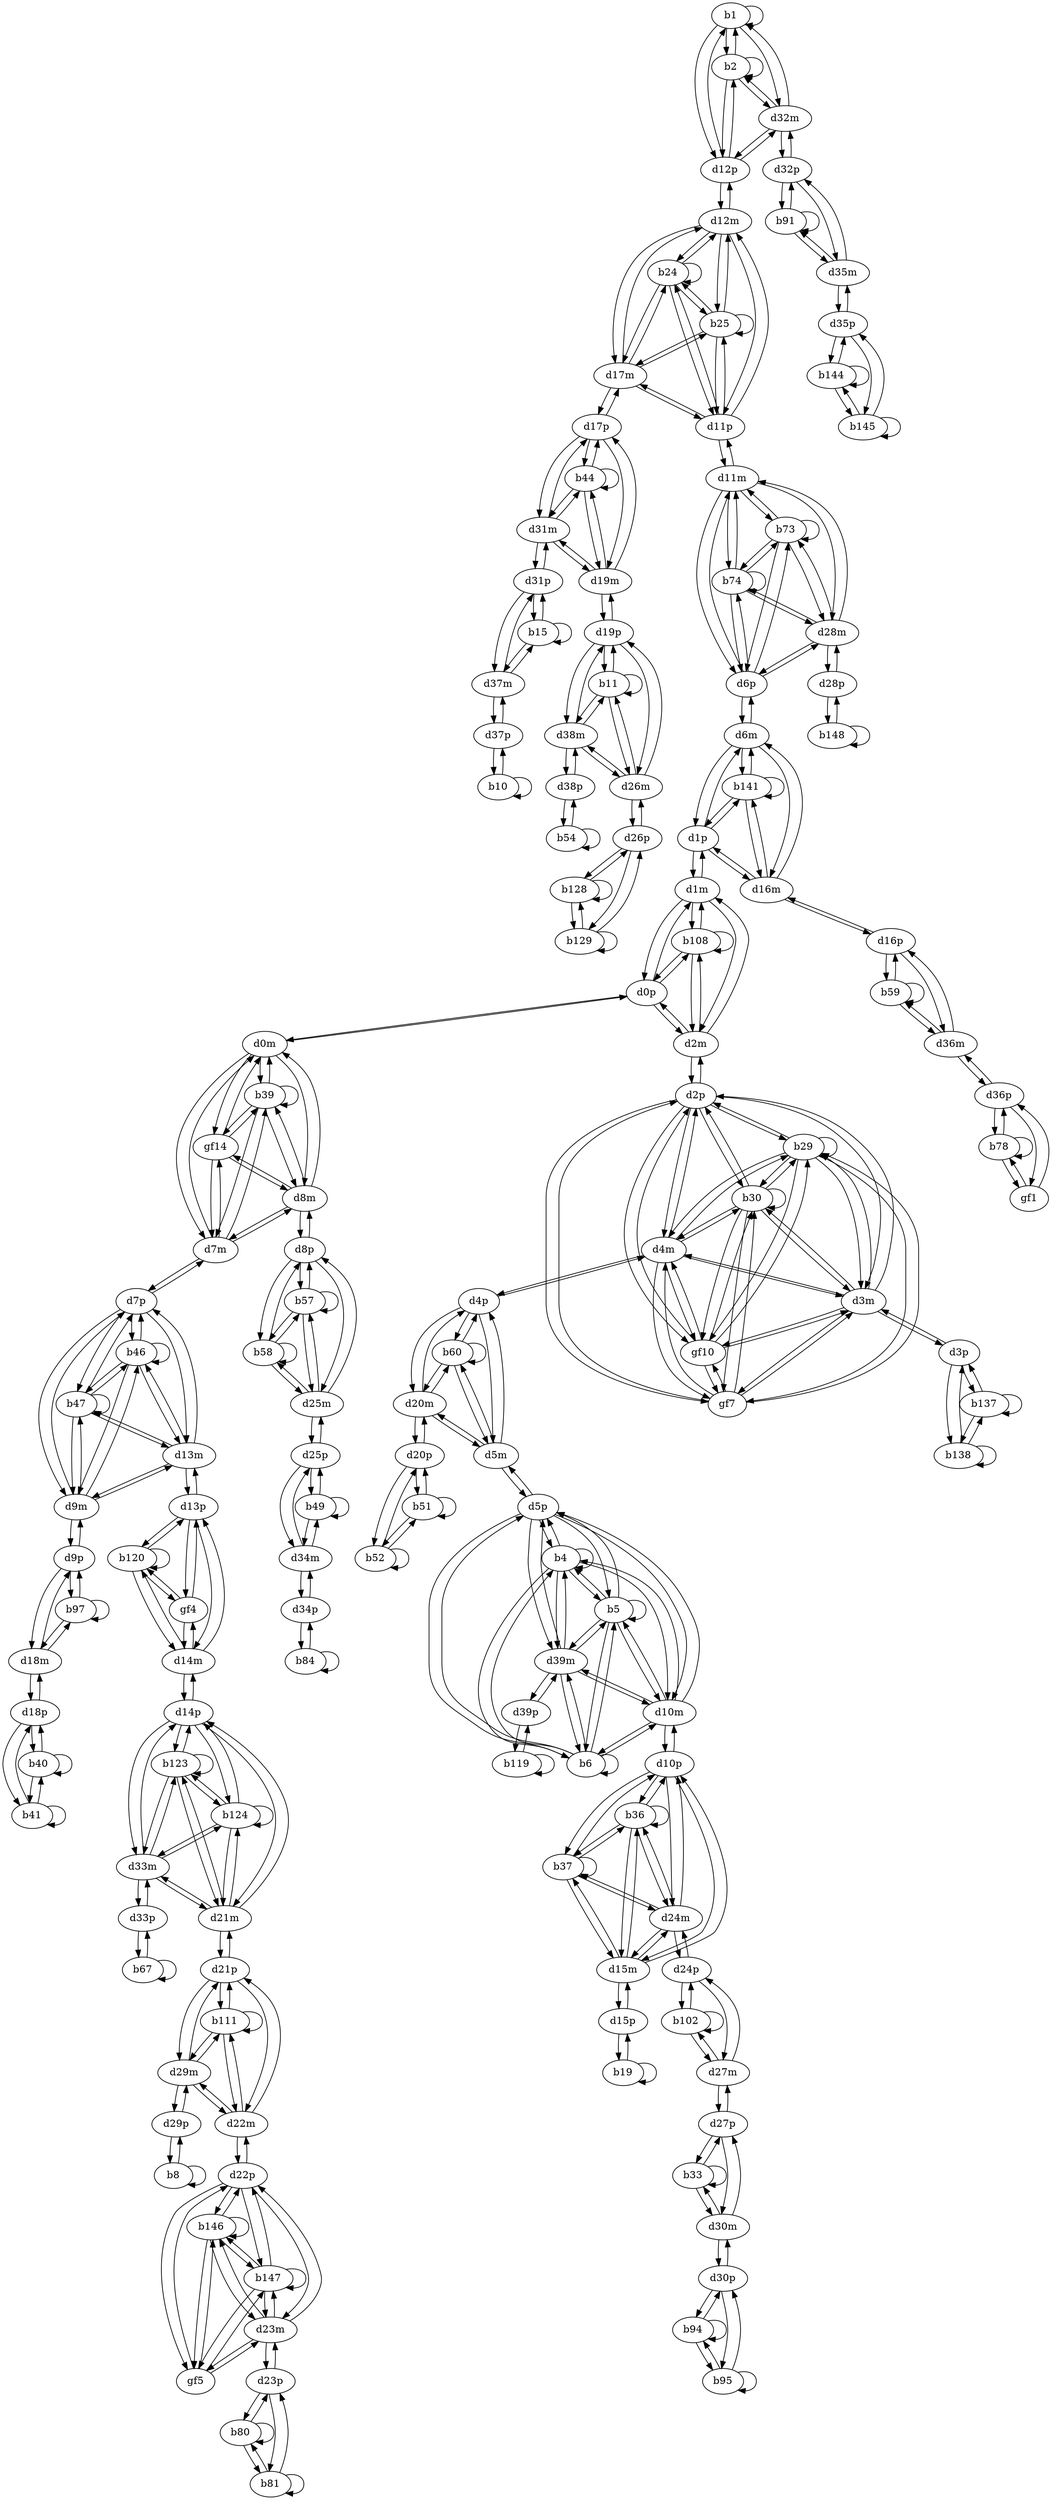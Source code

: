 digraph G {
  b1;
  b2;
  b4;
  b5;
  b6;
  b8;
  b10;
  b11;
  b15;
  b19;
  b24;
  b25;
  b29;
  b30;
  gf7;
  gf10;
  b33;
  b36;
  b37;
  b39;
  gf14;
  b40;
  b41;
  b44;
  b46;
  b47;
  b49;
  b51;
  b52;
  b54;
  b57;
  b58;
  b59;
  b60;
  b67;
  b73;
  b74;
  b78;
  gf1;
  b80;
  b81;
  b84;
  b91;
  b94;
  b95;
  b97;
  b102;
  b108;
  b111;
  b119;
  b120;
  gf4;
  b123;
  b124;
  b128;
  b129;
  b137;
  b138;
  b141;
  b144;
  b145;
  b146;
  b147;
  gf5;
  b148;
  d0m;
  d0p;
  d1m;
  d1p;
  d2m;
  d2p;
  d3m;
  d3p;
  d4m;
  d4p;
  d5m;
  d5p;
  d6m;
  d6p;
  d7m;
  d7p;
  d8m;
  d8p;
  d9m;
  d9p;
  d10m;
  d10p;
  d11m;
  d11p;
  d12m;
  d12p;
  d13m;
  d13p;
  d14m;
  d14p;
  d15m;
  d15p;
  d16m;
  d16p;
  d17m;
  d17p;
  d18m;
  d18p;
  d19m;
  d19p;
  d20m;
  d20p;
  d21m;
  d21p;
  d22m;
  d22p;
  d23m;
  d23p;
  d24m;
  d24p;
  d25m;
  d25p;
  d26m;
  d26p;
  d27m;
  d27p;
  d28m;
  d28p;
  d29m;
  d29p;
  d30m;
  d30p;
  d31m;
  d31p;
  d32m;
  d32p;
  d33m;
  d33p;
  d34m;
  d34p;
  d35m;
  d35p;
  d36m;
  d36p;
  d37m;
  d37p;
  d38m;
  d38p;
  d39m;
  d39p;
  b1 -> b1;
  b1 -> b2;
  b2 -> b1;
  b2 -> b2;
  b4 -> b4;
  b4 -> b5;
  b4 -> b6;
  b5 -> b4;
  b5 -> b5;
  b5 -> b6;
  b6 -> b4;
  b6 -> b5;
  b6 -> b6;
  b8 -> b8;
  b10 -> b10;
  b11 -> b11;
  b15 -> b15;
  b19 -> b19;
  b24 -> b24;
  b24 -> b25;
  b25 -> b24;
  b25 -> b25;
  b29 -> b29;
  b29 -> b30;
  b29 -> gf7;
  b29 -> gf10;
  b30 -> b29;
  b30 -> b30;
  b30 -> gf7;
  b30 -> gf10;
  gf7 -> b29;
  gf7 -> b30;
  gf7 -> gf10;
  gf10 -> b29;
  gf10 -> b30;
  gf10 -> gf7;
  b33 -> b33;
  b36 -> b36;
  b36 -> b37;
  b37 -> b36;
  b37 -> b37;
  b39 -> b39;
  b39 -> gf14;
  gf14 -> b39;
  b40 -> b40;
  b40 -> b41;
  b41 -> b40;
  b41 -> b41;
  b44 -> b44;
  b46 -> b46;
  b46 -> b47;
  b47 -> b46;
  b47 -> b47;
  b49 -> b49;
  b51 -> b51;
  b51 -> b52;
  b52 -> b51;
  b52 -> b52;
  b54 -> b54;
  b57 -> b57;
  b57 -> b58;
  b58 -> b57;
  b58 -> b58;
  b59 -> b59;
  b60 -> b60;
  b67 -> b67;
  b73 -> b73;
  b73 -> b74;
  b74 -> b73;
  b74 -> b74;
  b78 -> b78;
  b78 -> gf1;
  gf1 -> b78;
  b80 -> b80;
  b80 -> b81;
  b81 -> b80;
  b81 -> b81;
  b84 -> b84;
  b91 -> b91;
  b94 -> b94;
  b94 -> b95;
  b95 -> b94;
  b95 -> b95;
  b97 -> b97;
  b102 -> b102;
  b108 -> b108;
  b111 -> b111;
  b119 -> b119;
  b120 -> b120;
  b120 -> gf4;
  gf4 -> b120;
  b123 -> b123;
  b123 -> b124;
  b124 -> b123;
  b124 -> b124;
  b128 -> b128;
  b128 -> b129;
  b129 -> b128;
  b129 -> b129;
  b137 -> b137;
  b137 -> b138;
  b138 -> b137;
  b138 -> b138;
  b141 -> b141;
  b144 -> b144;
  b144 -> b145;
  b145 -> b144;
  b145 -> b145;
  b146 -> b146;
  b146 -> b147;
  b146 -> gf5;
  b147 -> b146;
  b147 -> b147;
  b147 -> gf5;
  gf5 -> b146;
  gf5 -> b147;
  b148 -> b148;
  d0m -> d0p;
  d0p -> d0m;
  b39 -> d0m;
  d0m -> b39;
  gf14 -> d0m;
  d0m -> gf14;
  b108 -> d0p;
  d0p -> b108;
  d1m -> d1p;
  d1p -> d1m;
  b108 -> d1m;
  d1m -> b108;
  b141 -> d1p;
  d1p -> b141;
  d2m -> d2p;
  d2p -> d2m;
  b108 -> d2m;
  d2m -> b108;
  b29 -> d2p;
  d2p -> b29;
  b30 -> d2p;
  d2p -> b30;
  gf7 -> d2p;
  d2p -> gf7;
  gf10 -> d2p;
  d2p -> gf10;
  d3m -> d3p;
  d3p -> d3m;
  b29 -> d3m;
  d3m -> b29;
  b30 -> d3m;
  d3m -> b30;
  gf7 -> d3m;
  d3m -> gf7;
  gf10 -> d3m;
  d3m -> gf10;
  b137 -> d3p;
  d3p -> b137;
  b138 -> d3p;
  d3p -> b138;
  d4m -> d4p;
  d4p -> d4m;
  b29 -> d4m;
  d4m -> b29;
  b30 -> d4m;
  d4m -> b30;
  gf7 -> d4m;
  d4m -> gf7;
  gf10 -> d4m;
  d4m -> gf10;
  b60 -> d4p;
  d4p -> b60;
  d5m -> d5p;
  d5p -> d5m;
  b60 -> d5m;
  d5m -> b60;
  b4 -> d5p;
  d5p -> b4;
  b5 -> d5p;
  d5p -> b5;
  b6 -> d5p;
  d5p -> b6;
  d6m -> d6p;
  d6p -> d6m;
  b141 -> d6m;
  d6m -> b141;
  b73 -> d6p;
  d6p -> b73;
  b74 -> d6p;
  d6p -> b74;
  d7m -> d7p;
  d7p -> d7m;
  b39 -> d7m;
  d7m -> b39;
  gf14 -> d7m;
  d7m -> gf14;
  b46 -> d7p;
  d7p -> b46;
  b47 -> d7p;
  d7p -> b47;
  d8m -> d8p;
  d8p -> d8m;
  b39 -> d8m;
  d8m -> b39;
  gf14 -> d8m;
  d8m -> gf14;
  b57 -> d8p;
  d8p -> b57;
  b58 -> d8p;
  d8p -> b58;
  d9m -> d9p;
  d9p -> d9m;
  b46 -> d9m;
  d9m -> b46;
  b47 -> d9m;
  d9m -> b47;
  b97 -> d9p;
  d9p -> b97;
  d10m -> d10p;
  d10p -> d10m;
  b4 -> d10m;
  d10m -> b4;
  b5 -> d10m;
  d10m -> b5;
  b6 -> d10m;
  d10m -> b6;
  b36 -> d10p;
  d10p -> b36;
  b37 -> d10p;
  d10p -> b37;
  d11m -> d11p;
  d11p -> d11m;
  b73 -> d11m;
  d11m -> b73;
  b74 -> d11m;
  d11m -> b74;
  b24 -> d11p;
  d11p -> b24;
  b25 -> d11p;
  d11p -> b25;
  d12m -> d12p;
  d12p -> d12m;
  b24 -> d12m;
  d12m -> b24;
  b25 -> d12m;
  d12m -> b25;
  b1 -> d12p;
  d12p -> b1;
  b2 -> d12p;
  d12p -> b2;
  d13m -> d13p;
  d13p -> d13m;
  b46 -> d13m;
  d13m -> b46;
  b47 -> d13m;
  d13m -> b47;
  b120 -> d13p;
  d13p -> b120;
  gf4 -> d13p;
  d13p -> gf4;
  d14m -> d14p;
  d14p -> d14m;
  b120 -> d14m;
  d14m -> b120;
  gf4 -> d14m;
  d14m -> gf4;
  b123 -> d14p;
  d14p -> b123;
  b124 -> d14p;
  d14p -> b124;
  d15m -> d15p;
  d15p -> d15m;
  b36 -> d15m;
  d15m -> b36;
  b37 -> d15m;
  d15m -> b37;
  b19 -> d15p;
  d15p -> b19;
  d16m -> d16p;
  d16p -> d16m;
  b141 -> d16m;
  d16m -> b141;
  b59 -> d16p;
  d16p -> b59;
  d17m -> d17p;
  d17p -> d17m;
  b24 -> d17m;
  d17m -> b24;
  b25 -> d17m;
  d17m -> b25;
  b44 -> d17p;
  d17p -> b44;
  d18m -> d18p;
  d18p -> d18m;
  b97 -> d18m;
  d18m -> b97;
  b40 -> d18p;
  d18p -> b40;
  b41 -> d18p;
  d18p -> b41;
  d19m -> d19p;
  d19p -> d19m;
  b44 -> d19m;
  d19m -> b44;
  b11 -> d19p;
  d19p -> b11;
  d20m -> d20p;
  d20p -> d20m;
  b60 -> d20m;
  d20m -> b60;
  b51 -> d20p;
  d20p -> b51;
  b52 -> d20p;
  d20p -> b52;
  d21m -> d21p;
  d21p -> d21m;
  b123 -> d21m;
  d21m -> b123;
  b124 -> d21m;
  d21m -> b124;
  b111 -> d21p;
  d21p -> b111;
  d22m -> d22p;
  d22p -> d22m;
  b111 -> d22m;
  d22m -> b111;
  b146 -> d22p;
  d22p -> b146;
  b147 -> d22p;
  d22p -> b147;
  gf5 -> d22p;
  d22p -> gf5;
  d23m -> d23p;
  d23p -> d23m;
  b146 -> d23m;
  d23m -> b146;
  b147 -> d23m;
  d23m -> b147;
  gf5 -> d23m;
  d23m -> gf5;
  b80 -> d23p;
  d23p -> b80;
  b81 -> d23p;
  d23p -> b81;
  d24m -> d24p;
  d24p -> d24m;
  b36 -> d24m;
  d24m -> b36;
  b37 -> d24m;
  d24m -> b37;
  b102 -> d24p;
  d24p -> b102;
  d25m -> d25p;
  d25p -> d25m;
  b57 -> d25m;
  d25m -> b57;
  b58 -> d25m;
  d25m -> b58;
  b49 -> d25p;
  d25p -> b49;
  d26m -> d26p;
  d26p -> d26m;
  b11 -> d26m;
  d26m -> b11;
  b128 -> d26p;
  d26p -> b128;
  b129 -> d26p;
  d26p -> b129;
  d27m -> d27p;
  d27p -> d27m;
  b102 -> d27m;
  d27m -> b102;
  b33 -> d27p;
  d27p -> b33;
  d28m -> d28p;
  d28p -> d28m;
  b73 -> d28m;
  d28m -> b73;
  b74 -> d28m;
  d28m -> b74;
  b148 -> d28p;
  d28p -> b148;
  d29m -> d29p;
  d29p -> d29m;
  b111 -> d29m;
  d29m -> b111;
  b8 -> d29p;
  d29p -> b8;
  d30m -> d30p;
  d30p -> d30m;
  b33 -> d30m;
  d30m -> b33;
  b94 -> d30p;
  d30p -> b94;
  b95 -> d30p;
  d30p -> b95;
  d31m -> d31p;
  d31p -> d31m;
  b44 -> d31m;
  d31m -> b44;
  b15 -> d31p;
  d31p -> b15;
  d32m -> d32p;
  d32p -> d32m;
  b1 -> d32m;
  d32m -> b1;
  b2 -> d32m;
  d32m -> b2;
  b91 -> d32p;
  d32p -> b91;
  d33m -> d33p;
  d33p -> d33m;
  b123 -> d33m;
  d33m -> b123;
  b124 -> d33m;
  d33m -> b124;
  b67 -> d33p;
  d33p -> b67;
  d34m -> d34p;
  d34p -> d34m;
  b49 -> d34m;
  d34m -> b49;
  b84 -> d34p;
  d34p -> b84;
  d35m -> d35p;
  d35p -> d35m;
  b91 -> d35m;
  d35m -> b91;
  b144 -> d35p;
  d35p -> b144;
  b145 -> d35p;
  d35p -> b145;
  d36m -> d36p;
  d36p -> d36m;
  b59 -> d36m;
  d36m -> b59;
  b78 -> d36p;
  d36p -> b78;
  gf1 -> d36p;
  d36p -> gf1;
  d37m -> d37p;
  d37p -> d37m;
  b15 -> d37m;
  d37m -> b15;
  b10 -> d37p;
  d37p -> b10;
  d38m -> d38p;
  d38p -> d38m;
  b11 -> d38m;
  d38m -> b11;
  b54 -> d38p;
  d38p -> b54;
  d39m -> d39p;
  d39p -> d39m;
  b4 -> d39m;
  d39m -> b4;
  b5 -> d39m;
  d39m -> b5;
  b6 -> d39m;
  d39m -> b6;
  b119 -> d39p;
  d39p -> b119;
  d12p -> d32m;
  d32m -> d12p;
  d5p -> d10m;
  d5p -> d39m;
  d10m -> d5p;
  d10m -> d39m;
  d39m -> d5p;
  d39m -> d10m;
  d19p -> d26m;
  d19p -> d38m;
  d26m -> d19p;
  d26m -> d38m;
  d38m -> d19p;
  d38m -> d26m;
  d31p -> d37m;
  d37m -> d31p;
  d11p -> d12m;
  d11p -> d17m;
  d12m -> d11p;
  d12m -> d17m;
  d17m -> d11p;
  d17m -> d12m;
  d2p -> d3m;
  d2p -> d4m;
  d3m -> d2p;
  d3m -> d4m;
  d4m -> d2p;
  d4m -> d3m;
  d27p -> d30m;
  d30m -> d27p;
  d10p -> d15m;
  d10p -> d24m;
  d15m -> d10p;
  d15m -> d24m;
  d24m -> d10p;
  d24m -> d15m;
  d0m -> d7m;
  d0m -> d8m;
  d7m -> d0m;
  d7m -> d8m;
  d8m -> d0m;
  d8m -> d7m;
  d17p -> d19m;
  d17p -> d31m;
  d19m -> d17p;
  d19m -> d31m;
  d31m -> d17p;
  d31m -> d19m;
  d7p -> d9m;
  d7p -> d13m;
  d9m -> d7p;
  d9m -> d13m;
  d13m -> d7p;
  d13m -> d9m;
  d25p -> d34m;
  d34m -> d25p;
  d8p -> d25m;
  d25m -> d8p;
  d16p -> d36m;
  d36m -> d16p;
  d4p -> d5m;
  d4p -> d20m;
  d5m -> d4p;
  d5m -> d20m;
  d20m -> d4p;
  d20m -> d5m;
  d6p -> d11m;
  d6p -> d28m;
  d11m -> d6p;
  d11m -> d28m;
  d28m -> d6p;
  d28m -> d11m;
  d32p -> d35m;
  d35m -> d32p;
  d9p -> d18m;
  d18m -> d9p;
  d24p -> d27m;
  d27m -> d24p;
  d0p -> d1m;
  d0p -> d2m;
  d1m -> d0p;
  d1m -> d2m;
  d2m -> d0p;
  d2m -> d1m;
  d21p -> d22m;
  d21p -> d29m;
  d22m -> d21p;
  d22m -> d29m;
  d29m -> d21p;
  d29m -> d22m;
  d13p -> d14m;
  d14m -> d13p;
  d14p -> d21m;
  d14p -> d33m;
  d21m -> d14p;
  d21m -> d33m;
  d33m -> d14p;
  d33m -> d21m;
  d1p -> d6m;
  d1p -> d16m;
  d6m -> d1p;
  d6m -> d16m;
  d16m -> d1p;
  d16m -> d6m;
  d22p -> d23m;
  d23m -> d22p;
}
